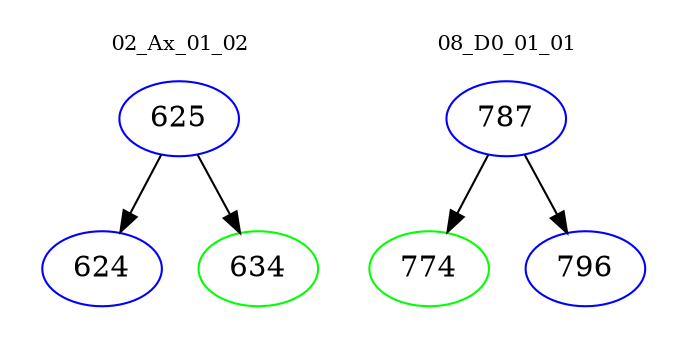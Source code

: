 digraph{
subgraph cluster_0 {
color = white
label = "02_Ax_01_02";
fontsize=10;
T0_625 [label="625", color="blue"]
T0_625 -> T0_624 [color="black"]
T0_624 [label="624", color="blue"]
T0_625 -> T0_634 [color="black"]
T0_634 [label="634", color="green"]
}
subgraph cluster_1 {
color = white
label = "08_D0_01_01";
fontsize=10;
T1_787 [label="787", color="blue"]
T1_787 -> T1_774 [color="black"]
T1_774 [label="774", color="green"]
T1_787 -> T1_796 [color="black"]
T1_796 [label="796", color="blue"]
}
}
